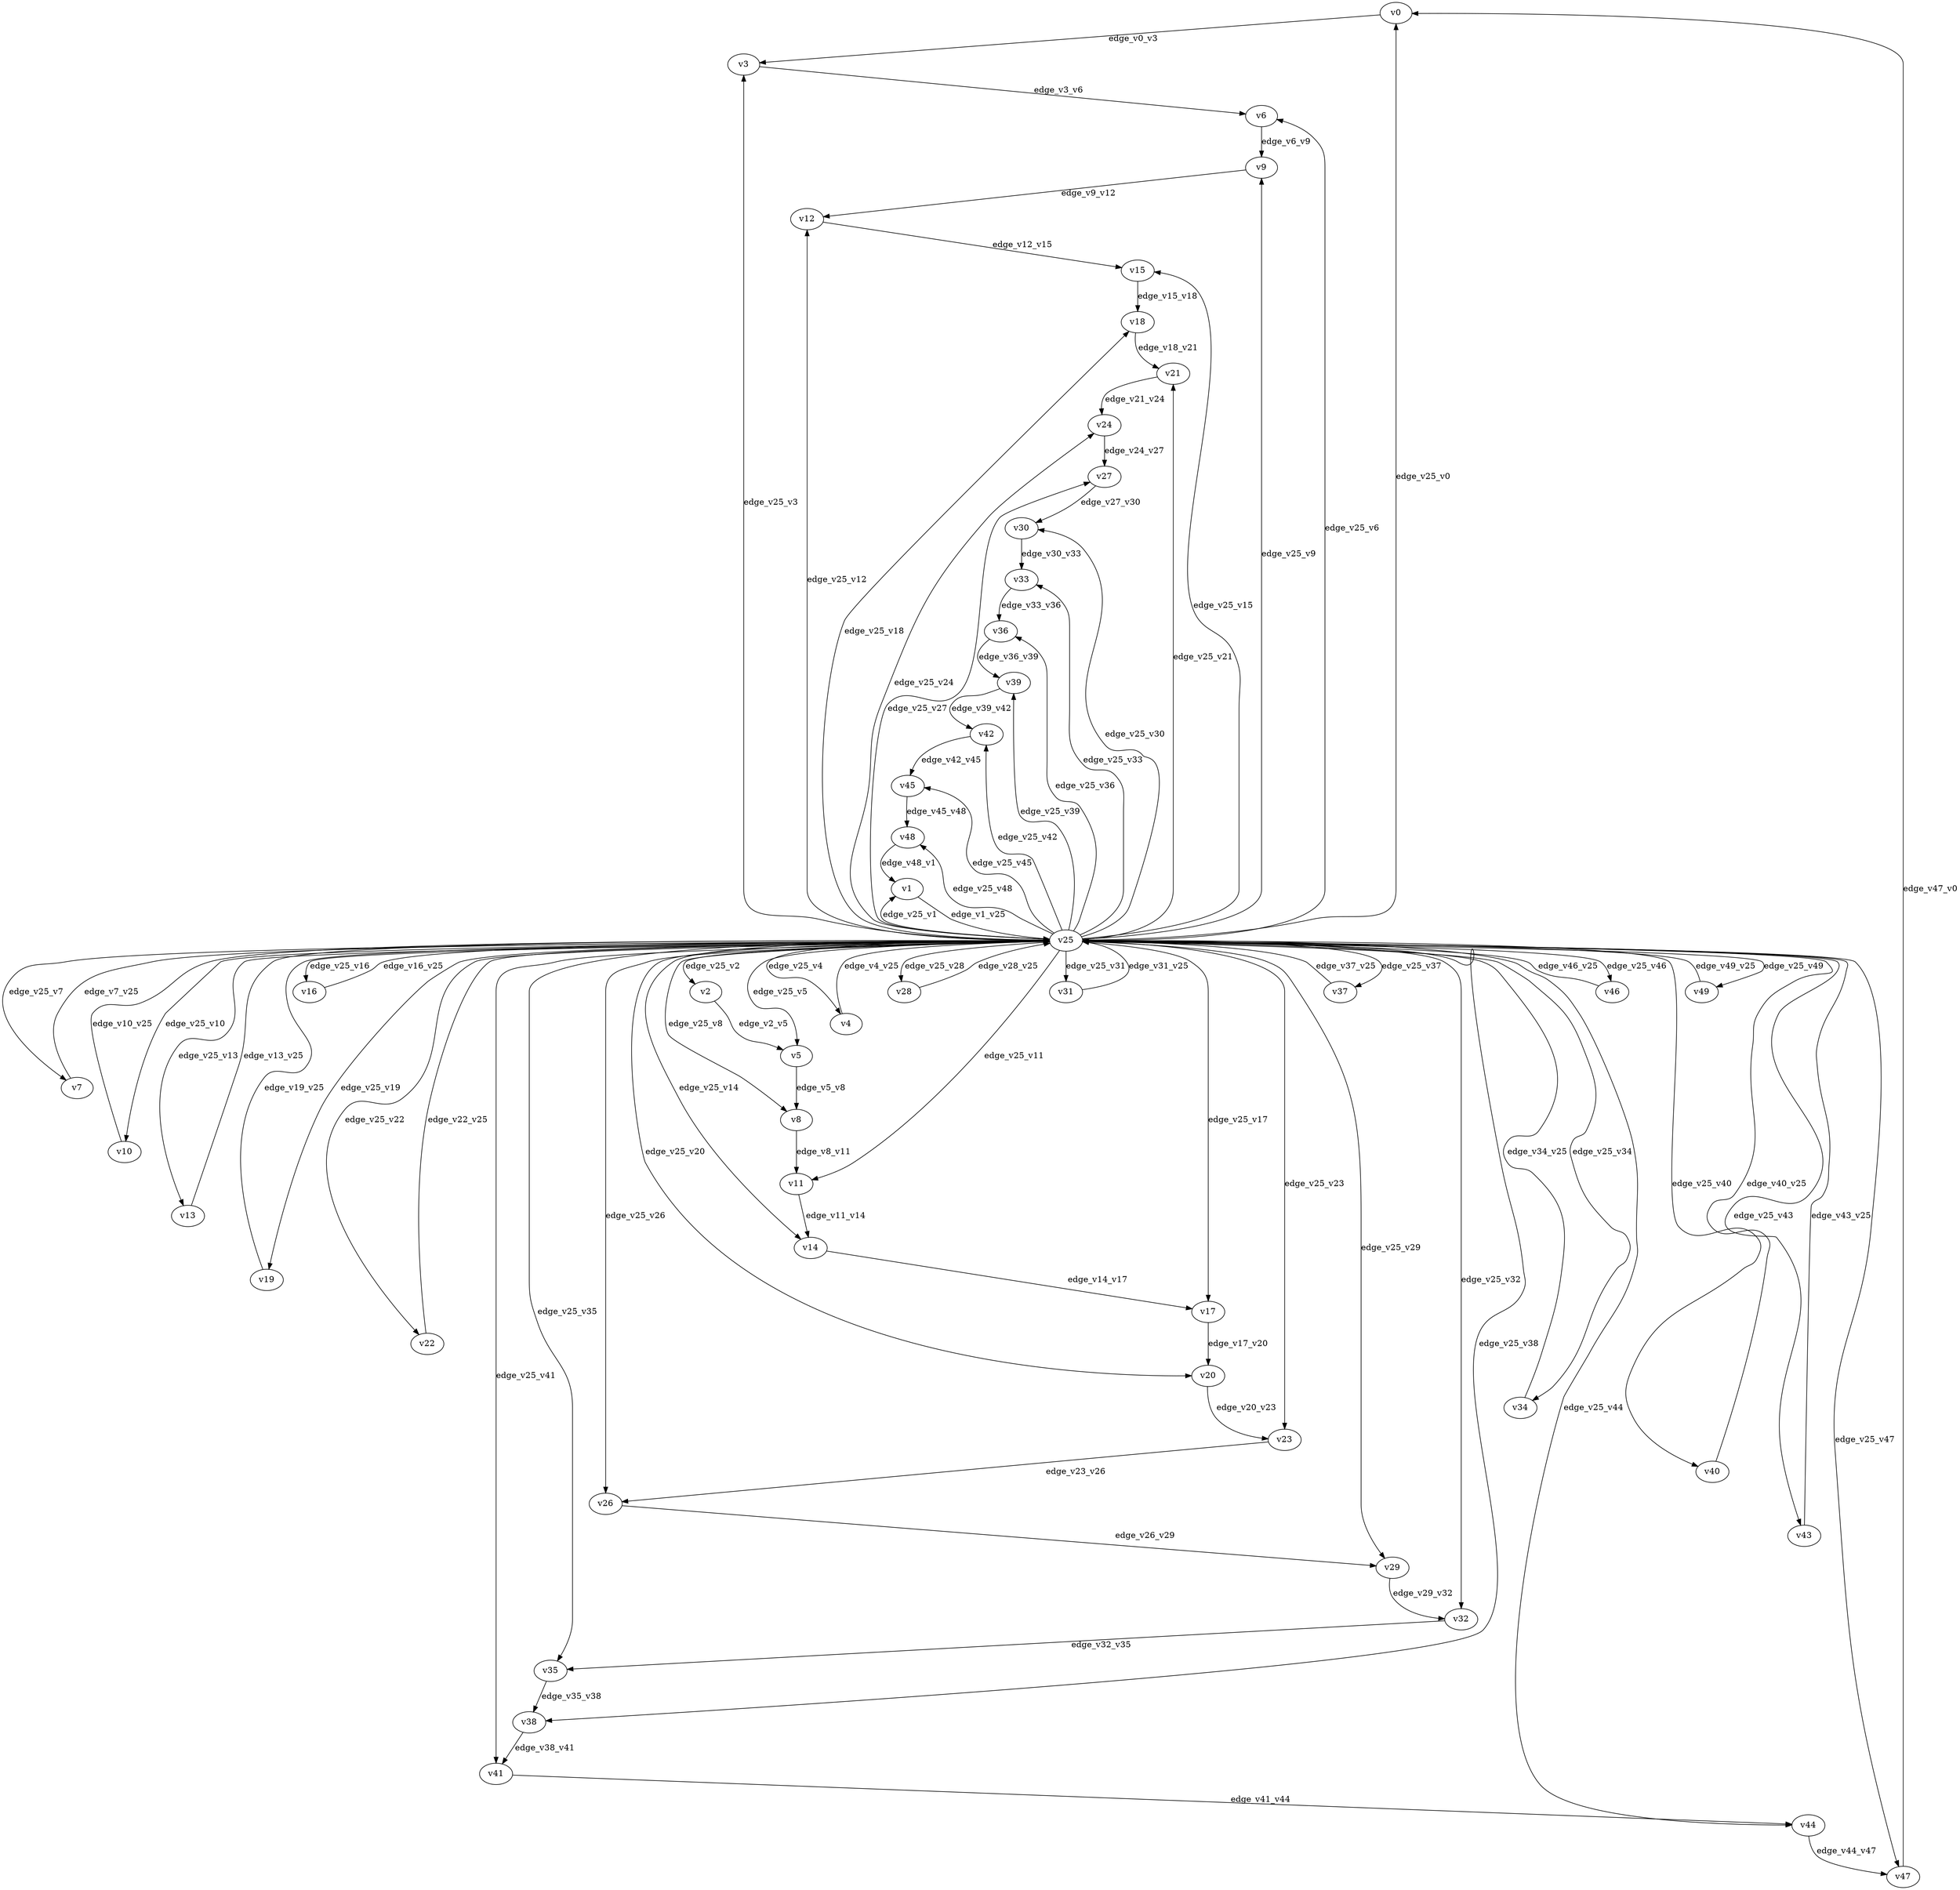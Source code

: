 digraph test068 {
    // Discounted game test case
    // Vertex properties: name [player=X]
    // Edge properties: [weight=Y, discount=Z]

    v0 [name="v0", player=0];
    v1 [name="v1", player=1];
    v2 [name="v2", player=0];
    v3 [name="v3", player=1];
    v4 [name="v4", player=0];
    v5 [name="v5", player=1];
    v6 [name="v6", player=0];
    v7 [name="v7", player=1];
    v8 [name="v8", player=0];
    v9 [name="v9", player=1];
    v10 [name="v10", player=0];
    v11 [name="v11", player=1];
    v12 [name="v12", player=0];
    v13 [name="v13", player=1];
    v14 [name="v14", player=0];
    v15 [name="v15", player=1];
    v16 [name="v16", player=0];
    v17 [name="v17", player=1];
    v18 [name="v18", player=0];
    v19 [name="v19", player=1];
    v20 [name="v20", player=0];
    v21 [name="v21", player=1];
    v22 [name="v22", player=0];
    v23 [name="v23", player=1];
    v24 [name="v24", player=0];
    v25 [name="v25", player=0];
    v26 [name="v26", player=0];
    v27 [name="v27", player=1];
    v28 [name="v28", player=0];
    v29 [name="v29", player=1];
    v30 [name="v30", player=0];
    v31 [name="v31", player=1];
    v32 [name="v32", player=0];
    v33 [name="v33", player=1];
    v34 [name="v34", player=0];
    v35 [name="v35", player=1];
    v36 [name="v36", player=0];
    v37 [name="v37", player=1];
    v38 [name="v38", player=0];
    v39 [name="v39", player=1];
    v40 [name="v40", player=0];
    v41 [name="v41", player=1];
    v42 [name="v42", player=0];
    v43 [name="v43", player=1];
    v44 [name="v44", player=0];
    v45 [name="v45", player=1];
    v46 [name="v46", player=0];
    v47 [name="v47", player=1];
    v48 [name="v48", player=0];
    v49 [name="v49", player=1];

    v25 -> v0 [label="edge_v25_v0", weight=9.90, discount=0.410];
    v25 -> v1 [label="edge_v25_v1", weight=7.65, discount=0.410];
    v1 -> v25 [label="edge_v1_v25", weight=7.54, discount=0.410];
    v25 -> v2 [label="edge_v25_v2", weight=6.39, discount=0.410];
    v25 -> v3 [label="edge_v25_v3", weight=8.62, discount=0.410];
    v25 -> v4 [label="edge_v25_v4", weight=0.18, discount=0.410];
    v4 -> v25 [label="edge_v4_v25", weight=0.04, discount=0.410];
    v25 -> v5 [label="edge_v25_v5", weight=5.95, discount=0.410];
    v25 -> v6 [label="edge_v25_v6", weight=4.95, discount=0.410];
    v25 -> v7 [label="edge_v25_v7", weight=-5.41, discount=0.410];
    v7 -> v25 [label="edge_v7_v25", weight=-7.65, discount=0.410];
    v25 -> v8 [label="edge_v25_v8", weight=0.42, discount=0.410];
    v25 -> v9 [label="edge_v25_v9", weight=7.44, discount=0.410];
    v25 -> v10 [label="edge_v25_v10", weight=-1.31, discount=0.410];
    v10 -> v25 [label="edge_v10_v25", weight=-1.68, discount=0.410];
    v25 -> v11 [label="edge_v25_v11", weight=-1.62, discount=0.410];
    v25 -> v12 [label="edge_v25_v12", weight=4.79, discount=0.410];
    v25 -> v13 [label="edge_v25_v13", weight=-4.52, discount=0.410];
    v13 -> v25 [label="edge_v13_v25", weight=-1.66, discount=0.410];
    v25 -> v14 [label="edge_v25_v14", weight=6.96, discount=0.410];
    v25 -> v15 [label="edge_v25_v15", weight=1.48, discount=0.410];
    v25 -> v16 [label="edge_v25_v16", weight=4.06, discount=0.410];
    v16 -> v25 [label="edge_v16_v25", weight=3.79, discount=0.410];
    v25 -> v17 [label="edge_v25_v17", weight=9.49, discount=0.410];
    v25 -> v18 [label="edge_v25_v18", weight=-2.15, discount=0.410];
    v25 -> v19 [label="edge_v25_v19", weight=-5.15, discount=0.410];
    v19 -> v25 [label="edge_v19_v25", weight=-7.56, discount=0.410];
    v25 -> v20 [label="edge_v25_v20", weight=-1.55, discount=0.410];
    v25 -> v21 [label="edge_v25_v21", weight=8.04, discount=0.410];
    v25 -> v22 [label="edge_v25_v22", weight=-2.47, discount=0.410];
    v22 -> v25 [label="edge_v22_v25", weight=-4.31, discount=0.410];
    v25 -> v23 [label="edge_v25_v23", weight=6.54, discount=0.410];
    v25 -> v24 [label="edge_v25_v24", weight=-0.73, discount=0.410];
    v25 -> v26 [label="edge_v25_v26", weight=5.61, discount=0.410];
    v25 -> v27 [label="edge_v25_v27", weight=-1.49, discount=0.410];
    v25 -> v28 [label="edge_v25_v28", weight=1.64, discount=0.410];
    v28 -> v25 [label="edge_v28_v25", weight=-1.36, discount=0.410];
    v25 -> v29 [label="edge_v25_v29", weight=2.42, discount=0.410];
    v25 -> v30 [label="edge_v25_v30", weight=-0.11, discount=0.410];
    v25 -> v31 [label="edge_v25_v31", weight=4.34, discount=0.410];
    v31 -> v25 [label="edge_v31_v25", weight=1.56, discount=0.410];
    v25 -> v32 [label="edge_v25_v32", weight=4.17, discount=0.410];
    v25 -> v33 [label="edge_v25_v33", weight=6.40, discount=0.410];
    v25 -> v34 [label="edge_v25_v34", weight=-1.03, discount=0.410];
    v34 -> v25 [label="edge_v34_v25", weight=-1.66, discount=0.410];
    v25 -> v35 [label="edge_v25_v35", weight=2.41, discount=0.410];
    v25 -> v36 [label="edge_v25_v36", weight=4.14, discount=0.410];
    v25 -> v37 [label="edge_v25_v37", weight=-0.78, discount=0.410];
    v37 -> v25 [label="edge_v37_v25", weight=1.92, discount=0.410];
    v25 -> v38 [label="edge_v25_v38", weight=-4.94, discount=0.410];
    v25 -> v39 [label="edge_v25_v39", weight=5.38, discount=0.410];
    v25 -> v40 [label="edge_v25_v40", weight=-0.31, discount=0.410];
    v40 -> v25 [label="edge_v40_v25", weight=-1.72, discount=0.410];
    v25 -> v41 [label="edge_v25_v41", weight=5.36, discount=0.410];
    v25 -> v42 [label="edge_v25_v42", weight=5.60, discount=0.410];
    v25 -> v43 [label="edge_v25_v43", weight=-1.46, discount=0.410];
    v43 -> v25 [label="edge_v43_v25", weight=-0.42, discount=0.410];
    v25 -> v44 [label="edge_v25_v44", weight=-5.45, discount=0.410];
    v25 -> v45 [label="edge_v25_v45", weight=-5.37, discount=0.410];
    v25 -> v46 [label="edge_v25_v46", weight=1.17, discount=0.410];
    v46 -> v25 [label="edge_v46_v25", weight=1.64, discount=0.410];
    v25 -> v47 [label="edge_v25_v47", weight=-4.26, discount=0.410];
    v25 -> v48 [label="edge_v25_v48", weight=1.16, discount=0.410];
    v25 -> v49 [label="edge_v25_v49", weight=3.51, discount=0.410];
    v49 -> v25 [label="edge_v49_v25", weight=4.62, discount=0.410];
    v0 -> v3 [label="edge_v0_v3", weight=5.39, discount=0.410];
    v2 -> v5 [label="edge_v2_v5", weight=1.63, discount=0.410];
    v3 -> v6 [label="edge_v3_v6", weight=2.64, discount=0.410];
    v5 -> v8 [label="edge_v5_v8", weight=3.93, discount=0.410];
    v6 -> v9 [label="edge_v6_v9", weight=6.96, discount=0.410];
    v8 -> v11 [label="edge_v8_v11", weight=4.79, discount=0.410];
    v9 -> v12 [label="edge_v9_v12", weight=-2.84, discount=0.410];
    v11 -> v14 [label="edge_v11_v14", weight=-0.92, discount=0.410];
    v12 -> v15 [label="edge_v12_v15", weight=0.11, discount=0.410];
    v14 -> v17 [label="edge_v14_v17", weight=6.14, discount=0.410];
    v15 -> v18 [label="edge_v15_v18", weight=3.01, discount=0.410];
    v17 -> v20 [label="edge_v17_v20", weight=5.18, discount=0.410];
    v18 -> v21 [label="edge_v18_v21", weight=1.81, discount=0.410];
    v20 -> v23 [label="edge_v20_v23", weight=1.51, discount=0.410];
    v21 -> v24 [label="edge_v21_v24", weight=3.00, discount=0.410];
    v23 -> v26 [label="edge_v23_v26", weight=-2.85, discount=0.410];
    v24 -> v27 [label="edge_v24_v27", weight=3.10, discount=0.410];
    v26 -> v29 [label="edge_v26_v29", weight=0.79, discount=0.410];
    v27 -> v30 [label="edge_v27_v30", weight=-2.62, discount=0.410];
    v29 -> v32 [label="edge_v29_v32", weight=3.10, discount=0.410];
    v30 -> v33 [label="edge_v30_v33", weight=4.65, discount=0.410];
    v32 -> v35 [label="edge_v32_v35", weight=-1.94, discount=0.410];
    v33 -> v36 [label="edge_v33_v36", weight=6.30, discount=0.410];
    v35 -> v38 [label="edge_v35_v38", weight=2.67, discount=0.410];
    v36 -> v39 [label="edge_v36_v39", weight=-2.71, discount=0.410];
    v38 -> v41 [label="edge_v38_v41", weight=3.18, discount=0.410];
    v39 -> v42 [label="edge_v39_v42", weight=-0.86, discount=0.410];
    v41 -> v44 [label="edge_v41_v44", weight=0.41, discount=0.410];
    v42 -> v45 [label="edge_v42_v45", weight=-0.32, discount=0.410];
    v44 -> v47 [label="edge_v44_v47", weight=-1.29, discount=0.410];
    v45 -> v48 [label="edge_v45_v48", weight=5.47, discount=0.410];
    v47 -> v0 [label="edge_v47_v0", weight=5.37, discount=0.410];
    v48 -> v1 [label="edge_v48_v1", weight=2.92, discount=0.410];
}
